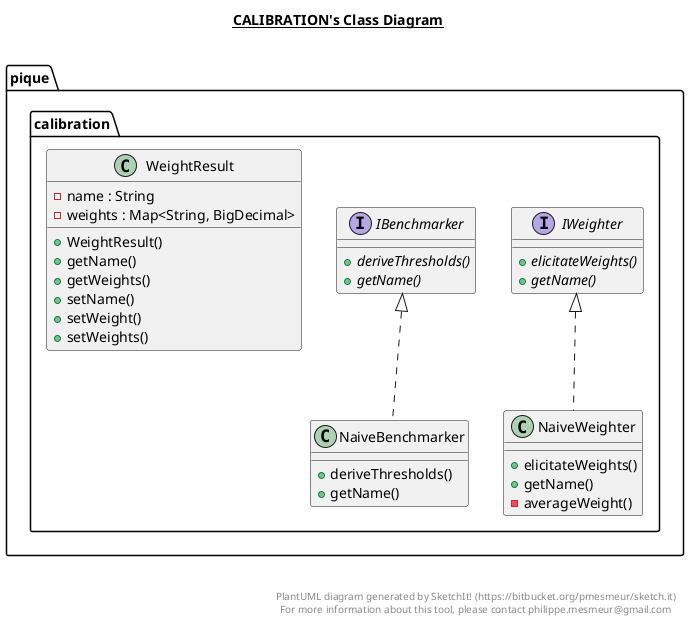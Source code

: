 @startuml

title __CALIBRATION's Class Diagram__\n

  namespace pique.calibration {
    interface pique.calibration.IBenchmarker {
        {abstract} + deriveThresholds()
        {abstract} + getName()
    }
  }
  

  namespace pique.calibration {
    interface pique.calibration.IWeighter {
        {abstract} + elicitateWeights()
        {abstract} + getName()
    }
  }
  

  namespace pique.calibration {
    class pique.calibration.NaiveBenchmarker {
        + deriveThresholds()
        + getName()
    }
  }
  

  namespace pique.calibration {
    class pique.calibration.NaiveWeighter {
        + elicitateWeights()
        + getName()
        - averageWeight()
    }
  }
  

  namespace pique.calibration {
    class pique.calibration.WeightResult {
        - name : String
        - weights : Map<String, BigDecimal>
        + WeightResult()
        + getName()
        + getWeights()
        + setName()
        + setWeight()
        + setWeights()
    }
  }
  

  pique.calibration.NaiveBenchmarker .up.|> pique.calibration.IBenchmarker
  pique.calibration.NaiveWeighter .up.|> pique.calibration.IWeighter


right footer


PlantUML diagram generated by SketchIt! (https://bitbucket.org/pmesmeur/sketch.it)
For more information about this tool, please contact philippe.mesmeur@gmail.com
endfooter

@enduml
